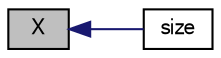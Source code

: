 digraph "X"
{
  bgcolor="transparent";
  edge [fontname="FreeSans",fontsize="10",labelfontname="FreeSans",labelfontsize="10"];
  node [fontname="FreeSans",fontsize="10",shape=record];
  rankdir="LR";
  Node1583 [label="X",height=0.2,width=0.4,color="black", fillcolor="grey75", style="filled", fontcolor="black"];
  Node1583 -> Node1584 [dir="back",color="midnightblue",fontsize="10",style="solid",fontname="FreeSans"];
  Node1584 [label="size",height=0.2,width=0.4,color="black",URL="$a29970.html#a9facbf0a118d395c89884e45a5ca4e4b",tooltip="Return the number of solids in the mixture. "];
}

